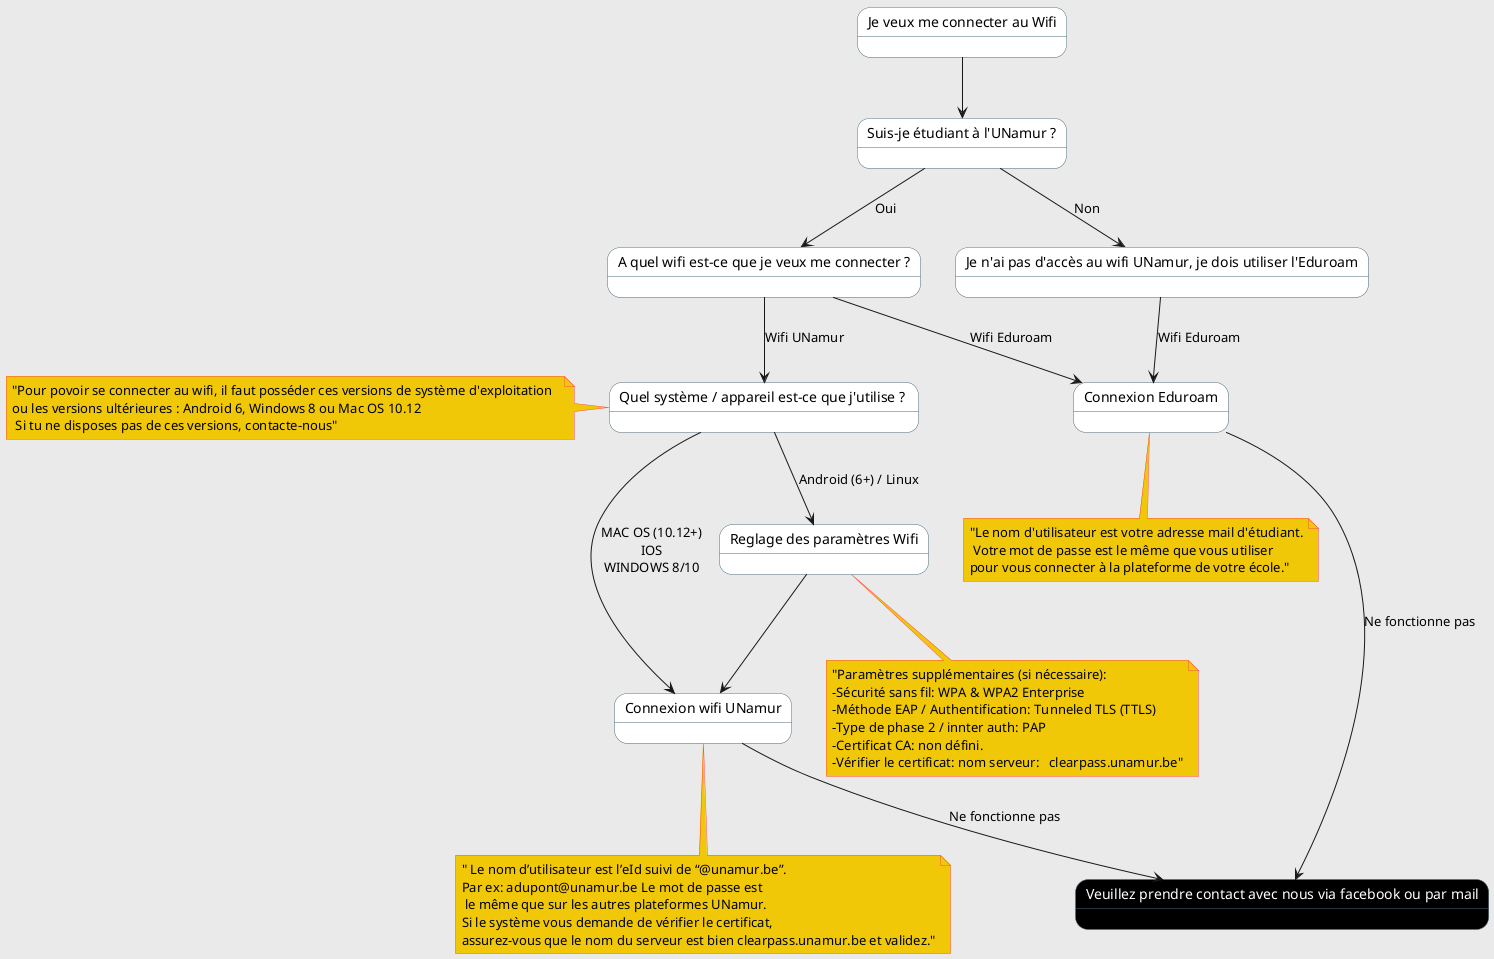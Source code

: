 @startuml
skinparam backgroundColor #EAEAEA
skinparam note {
    BackgroundColor #F0C808
    BorderColor #FE4A49
}
skinparam state {
    BackgroundColor #fff
    BackgroundColor<<Leaf>> #000000
    FontColor<<Leaf>> #FFF
    BorderColor #4F6D7A
}

state "Je veux me connecter au Wifi" as root

state "Suis-je étudiant à l'UNamur ?" as studentType

state "A quel wifi est-ce que je veux me connecter ?" as unamurStudent

state "Je n'ai pas d'accès au wifi UNamur, je dois utiliser l'Eduroam" as otherStudent

state "Quel système / appareil est-ce que j'utilise ? " as deviceType

note left of deviceType : "Pour povoir se connecter au wifi, il faut posséder ces versions de système d'exploitation  \nou les versions ultérieures : Android 6, Windows 8 ou Mac OS 10.12\n Si tu ne disposes pas de ces versions, contacte-nous"

state "Connexion Eduroam" as eduroamWifi
state "Connexion wifi UNamur" as unamurWifi

note bottom of unamurWifi : " Le nom d’utilisateur est l’eId suivi de “@unamur.be”.\nPar ex: adupont@unamur.be Le mot de passe est\n le même que sur les autres plateformes UNamur.\nSi le système vous demande de vérifier le certificat, \nassurez-vous que le nom du serveur est bien clearpass.unamur.be et validez."
note bottom of eduroamWifi : "Le nom d'utilisateur est votre adresse mail d'étudiant.\n Votre mot de passe est le même que vous utiliser \npour vous connecter à la plateforme de votre école."

state "Reglage des paramètres Wifi" as propsWifi

note bottom of propsWifi: "Paramètres supplémentaires (si nécessaire): \n-Sécurité sans fil: WPA & WPA2 Enterprise\n-Méthode EAP / Authentification: Tunneled TLS (TTLS)\n-Type de phase 2 / innter auth: PAP\n-Certificat CA: non défini.\n-Vérifier le certificat: nom serveur:   clearpass.unamur.be" 

state "Veuillez prendre contact avec nous via facebook ou par mail" as contactLeaf <<Leaf>>


root --> studentType

studentType--> unamurStudent : Oui
studentType--> otherStudent : Non

unamurStudent --> deviceType: Wifi UNamur
unamurStudent --> eduroamWifi : Wifi Eduroam

otherStudent --> eduroamWifi : Wifi Eduroam
eduroamWifi --> contactLeaf : Ne fonctionne pas

propsWifi --> unamurWifi
deviceType--> propsWifi : Android (6+) / Linux
deviceType--> unamurWifi : MAC OS (10.12+)\nIOS\nWINDOWS 8/10 
unamurWifi--> contactLeaf : Ne fonctionne pas
@enduml